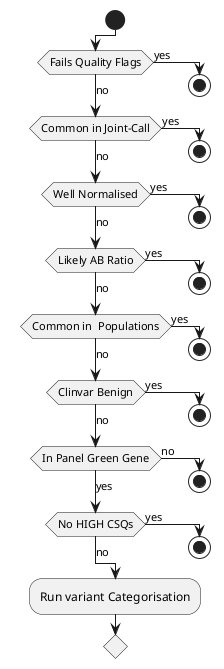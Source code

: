@startuml variant_filtering
!pragma useVerticalIf on
start
if (Fails Quality Flags) then (yes)
	stop
(no) elseif (Common in Joint-Call) then (yes)
	stop
(no) elseif (Well Normalised) then (yes)
	stop
(no) elseif (Likely AB Ratio) then (yes)
	stop
(no) elseif (Common in  Populations) then (yes)
	stop
(no) elseif (Clinvar Benign) then (yes)
	stop
(no) elseif (In Panel Green Gene) then (no)
	stop
(yes) elseif (No HIGH CSQs) then (yes)
	stop
else (no)
	:Run variant Categorisation;
@enduml
